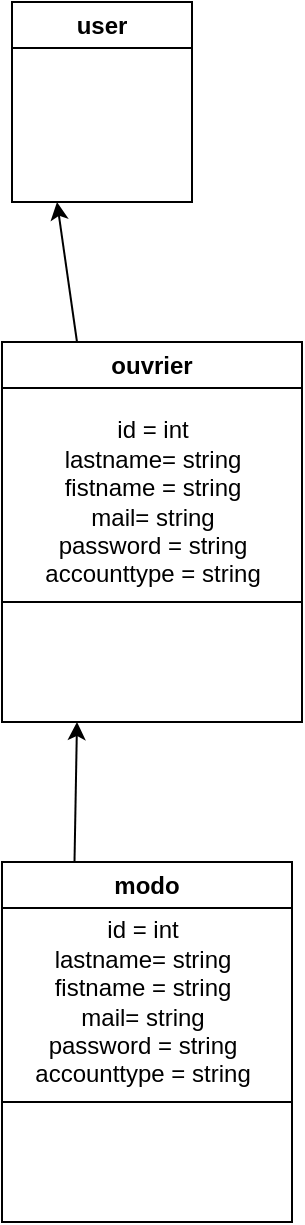 <mxfile>
    <diagram id="UOQUmT8mzT8Mr5N8rrPM" name="Page-1">
        <mxGraphModel dx="1142" dy="648" grid="1" gridSize="10" guides="1" tooltips="1" connect="1" arrows="1" fold="1" page="1" pageScale="1" pageWidth="850" pageHeight="1100" math="0" shadow="0">
            <root>
                <mxCell id="0"/>
                <mxCell id="1" parent="0"/>
                <mxCell id="2" value="user" style="swimlane;whiteSpace=wrap;html=1;" vertex="1" parent="1">
                    <mxGeometry x="10" y="10" width="90" height="100" as="geometry"/>
                </mxCell>
                <mxCell id="10" style="edgeStyle=none;html=1;exitX=0.25;exitY=0;exitDx=0;exitDy=0;entryX=0.25;entryY=1;entryDx=0;entryDy=0;" edge="1" parent="1" source="3" target="2">
                    <mxGeometry relative="1" as="geometry"/>
                </mxCell>
                <mxCell id="3" value="ouvrier" style="swimlane;whiteSpace=wrap;html=1;" vertex="1" parent="1">
                    <mxGeometry x="5" y="180" width="150" height="190" as="geometry"/>
                </mxCell>
                <mxCell id="5" value="id = int&lt;br&gt;lastname= string&lt;br&gt;fistname = string&lt;br&gt;mail= string&lt;br&gt;password = string&lt;br&gt;accounttype = string" style="text;html=1;align=center;verticalAlign=middle;resizable=0;points=[];autosize=1;strokeColor=none;fillColor=none;" vertex="1" parent="3">
                    <mxGeometry x="10" y="30" width="130" height="100" as="geometry"/>
                </mxCell>
                <mxCell id="7" value="" style="swimlane;startSize=0;" vertex="1" parent="3">
                    <mxGeometry y="130" width="150" height="60" as="geometry"/>
                </mxCell>
                <mxCell id="9" style="edgeStyle=none;html=1;exitX=0.25;exitY=0;exitDx=0;exitDy=0;entryX=0.25;entryY=1;entryDx=0;entryDy=0;" edge="1" parent="1" source="4" target="7">
                    <mxGeometry relative="1" as="geometry"/>
                </mxCell>
                <mxCell id="4" value="modo" style="swimlane;whiteSpace=wrap;html=1;startSize=23;" vertex="1" parent="1">
                    <mxGeometry x="5" y="440" width="145" height="180" as="geometry"/>
                </mxCell>
                <mxCell id="6" value="id = int&lt;br&gt;lastname= string&lt;br&gt;fistname = string&lt;br&gt;mail= string&lt;br&gt;password = string&lt;br&gt;accounttype = string" style="text;html=1;align=center;verticalAlign=middle;resizable=0;points=[];autosize=1;strokeColor=none;fillColor=none;" vertex="1" parent="4">
                    <mxGeometry x="5" y="20" width="130" height="100" as="geometry"/>
                </mxCell>
                <mxCell id="8" value="" style="swimlane;startSize=0;" vertex="1" parent="4">
                    <mxGeometry y="120" width="145" height="60" as="geometry"/>
                </mxCell>
            </root>
        </mxGraphModel>
    </diagram>
</mxfile>